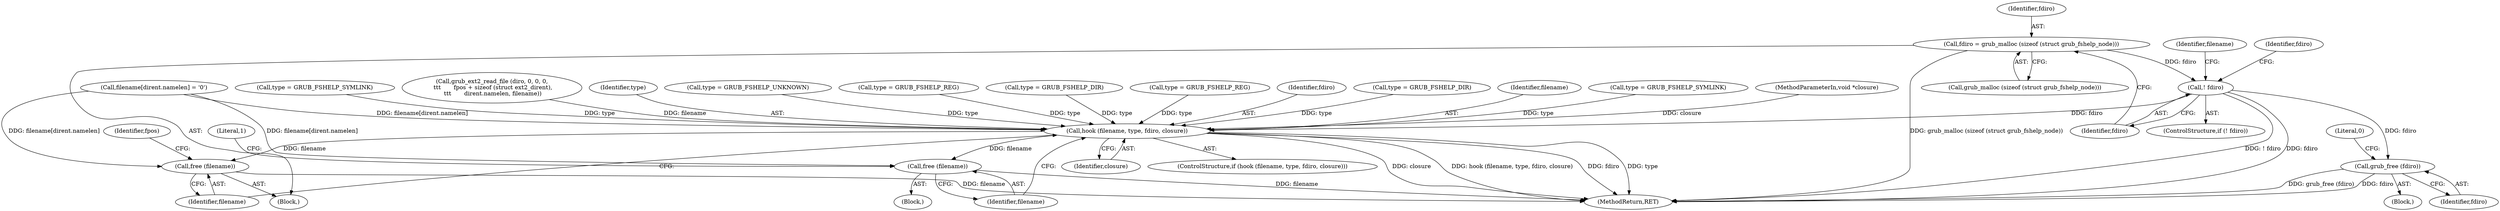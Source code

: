 digraph "0_radare2_796dd28aaa6b9fa76d99c42c4d5ff8b257cc2191_0@API" {
"1000221" [label="(Call,fdiro = grub_malloc (sizeof (struct grub_fshelp_node)))"];
"1000227" [label="(Call,! fdiro)"];
"1000316" [label="(Call,grub_free (fdiro))"];
"1000370" [label="(Call,hook (filename, type, fdiro, closure))"];
"1000376" [label="(Call,free (filename))"];
"1000380" [label="(Call,free (filename))"];
"1000375" [label="(Block,)"];
"1000373" [label="(Identifier,fdiro)"];
"1000374" [label="(Identifier,closure)"];
"1000336" [label="(Call,type = GRUB_FSHELP_DIR)"];
"1000371" [label="(Identifier,filename)"];
"1000231" [label="(Identifier,filename)"];
"1000351" [label="(Call,type = GRUB_FSHELP_SYMLINK)"];
"1000181" [label="(Block,)"];
"1000228" [label="(Identifier,fdiro)"];
"1000249" [label="(Call,filename[dirent.namelen] = '\0')"];
"1000105" [label="(MethodParameterIn,void *closure)"];
"1000376" [label="(Call,free (filename))"];
"1000370" [label="(Call,hook (filename, type, fdiro, closure))"];
"1000380" [label="(Call,free (filename))"];
"1000226" [label="(ControlStructure,if (! fdiro))"];
"1000284" [label="(Call,type = GRUB_FSHELP_SYMLINK)"];
"1000201" [label="(Call,grub_ext2_read_file (diro, 0, 0, 0,\n \t\t\t       fpos + sizeof (struct ext2_dirent),\n \t\t\t       dirent.namelen, filename))"];
"1000319" [label="(Literal,0)"];
"1000317" [label="(Identifier,fdiro)"];
"1000316" [label="(Call,grub_free (fdiro))"];
"1000222" [label="(Identifier,fdiro)"];
"1000372" [label="(Identifier,type)"];
"1000227" [label="(Call,! fdiro)"];
"1000193" [label="(Call,type = GRUB_FSHELP_UNKNOWN)"];
"1000221" [label="(Call,fdiro = grub_malloc (sizeof (struct grub_fshelp_node)))"];
"1000236" [label="(Identifier,fdiro)"];
"1000383" [label="(Identifier,fpos)"];
"1000377" [label="(Identifier,filename)"];
"1000313" [label="(Block,)"];
"1000366" [label="(Call,type = GRUB_FSHELP_REG)"];
"1000381" [label="(Identifier,filename)"];
"1000369" [label="(ControlStructure,if (hook (filename, type, fdiro, closure)))"];
"1000223" [label="(Call,grub_malloc (sizeof (struct grub_fshelp_node)))"];
"1000379" [label="(Literal,1)"];
"1000274" [label="(Call,type = GRUB_FSHELP_DIR)"];
"1000294" [label="(Call,type = GRUB_FSHELP_REG)"];
"1000390" [label="(MethodReturn,RET)"];
"1000221" -> "1000181"  [label="AST: "];
"1000221" -> "1000223"  [label="CFG: "];
"1000222" -> "1000221"  [label="AST: "];
"1000223" -> "1000221"  [label="AST: "];
"1000228" -> "1000221"  [label="CFG: "];
"1000221" -> "1000390"  [label="DDG: grub_malloc (sizeof (struct grub_fshelp_node))"];
"1000221" -> "1000227"  [label="DDG: fdiro"];
"1000227" -> "1000226"  [label="AST: "];
"1000227" -> "1000228"  [label="CFG: "];
"1000228" -> "1000227"  [label="AST: "];
"1000231" -> "1000227"  [label="CFG: "];
"1000236" -> "1000227"  [label="CFG: "];
"1000227" -> "1000390"  [label="DDG: ! fdiro"];
"1000227" -> "1000390"  [label="DDG: fdiro"];
"1000227" -> "1000316"  [label="DDG: fdiro"];
"1000227" -> "1000370"  [label="DDG: fdiro"];
"1000316" -> "1000313"  [label="AST: "];
"1000316" -> "1000317"  [label="CFG: "];
"1000317" -> "1000316"  [label="AST: "];
"1000319" -> "1000316"  [label="CFG: "];
"1000316" -> "1000390"  [label="DDG: grub_free (fdiro)"];
"1000316" -> "1000390"  [label="DDG: fdiro"];
"1000370" -> "1000369"  [label="AST: "];
"1000370" -> "1000374"  [label="CFG: "];
"1000371" -> "1000370"  [label="AST: "];
"1000372" -> "1000370"  [label="AST: "];
"1000373" -> "1000370"  [label="AST: "];
"1000374" -> "1000370"  [label="AST: "];
"1000377" -> "1000370"  [label="CFG: "];
"1000381" -> "1000370"  [label="CFG: "];
"1000370" -> "1000390"  [label="DDG: hook (filename, type, fdiro, closure)"];
"1000370" -> "1000390"  [label="DDG: fdiro"];
"1000370" -> "1000390"  [label="DDG: type"];
"1000370" -> "1000390"  [label="DDG: closure"];
"1000201" -> "1000370"  [label="DDG: filename"];
"1000249" -> "1000370"  [label="DDG: filename[dirent.namelen]"];
"1000193" -> "1000370"  [label="DDG: type"];
"1000284" -> "1000370"  [label="DDG: type"];
"1000274" -> "1000370"  [label="DDG: type"];
"1000366" -> "1000370"  [label="DDG: type"];
"1000294" -> "1000370"  [label="DDG: type"];
"1000351" -> "1000370"  [label="DDG: type"];
"1000336" -> "1000370"  [label="DDG: type"];
"1000105" -> "1000370"  [label="DDG: closure"];
"1000370" -> "1000376"  [label="DDG: filename"];
"1000370" -> "1000380"  [label="DDG: filename"];
"1000376" -> "1000375"  [label="AST: "];
"1000376" -> "1000377"  [label="CFG: "];
"1000377" -> "1000376"  [label="AST: "];
"1000379" -> "1000376"  [label="CFG: "];
"1000376" -> "1000390"  [label="DDG: filename"];
"1000249" -> "1000376"  [label="DDG: filename[dirent.namelen]"];
"1000380" -> "1000181"  [label="AST: "];
"1000380" -> "1000381"  [label="CFG: "];
"1000381" -> "1000380"  [label="AST: "];
"1000383" -> "1000380"  [label="CFG: "];
"1000380" -> "1000390"  [label="DDG: filename"];
"1000249" -> "1000380"  [label="DDG: filename[dirent.namelen]"];
}
